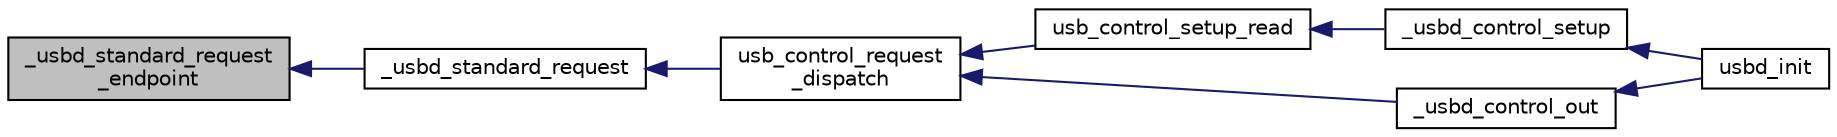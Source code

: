 digraph "_usbd_standard_request_endpoint"
{
  edge [fontname="Helvetica",fontsize="10",labelfontname="Helvetica",labelfontsize="10"];
  node [fontname="Helvetica",fontsize="10",shape=record];
  rankdir="LR";
  Node1 [label="_usbd_standard_request\l_endpoint",height=0.2,width=0.4,color="black", fillcolor="grey75", style="filled", fontcolor="black"];
  Node1 -> Node2 [dir="back",color="midnightblue",fontsize="10",style="solid",fontname="Helvetica"];
  Node2 [label="_usbd_standard_request",height=0.2,width=0.4,color="black", fillcolor="white", style="filled",URL="$usb__standard_8c.html#a3347ca42a15acf3ae31d02126ba7d695"];
  Node2 -> Node3 [dir="back",color="midnightblue",fontsize="10",style="solid",fontname="Helvetica"];
  Node3 [label="usb_control_request\l_dispatch",height=0.2,width=0.4,color="black", fillcolor="white", style="filled",URL="$group__usb__control__file.html#ga883123627c0bed716ec41d4d7f3c0a46"];
  Node3 -> Node4 [dir="back",color="midnightblue",fontsize="10",style="solid",fontname="Helvetica"];
  Node4 [label="usb_control_setup_read",height=0.2,width=0.4,color="black", fillcolor="white", style="filled",URL="$group__usb__control__file.html#ga2149cd30a26a18c9c46e32db4aa5ef3e"];
  Node4 -> Node5 [dir="back",color="midnightblue",fontsize="10",style="solid",fontname="Helvetica"];
  Node5 [label="_usbd_control_setup",height=0.2,width=0.4,color="black", fillcolor="white", style="filled",URL="$usb__private_8h.html#ad4bc495b7e757434644e1dece336b261"];
  Node5 -> Node6 [dir="back",color="midnightblue",fontsize="10",style="solid",fontname="Helvetica"];
  Node6 [label="usbd_init",height=0.2,width=0.4,color="black", fillcolor="white", style="filled",URL="$group__usb__drivers__file.html#ga8bbc488106ca72c2b550c1c9f89d5748",tooltip="Main initialization entry point. "];
  Node3 -> Node7 [dir="back",color="midnightblue",fontsize="10",style="solid",fontname="Helvetica"];
  Node7 [label="_usbd_control_out",height=0.2,width=0.4,color="black", fillcolor="white", style="filled",URL="$usb__private_8h.html#a1a921e8785fafeee17c588aa26cff014"];
  Node7 -> Node6 [dir="back",color="midnightblue",fontsize="10",style="solid",fontname="Helvetica"];
}
